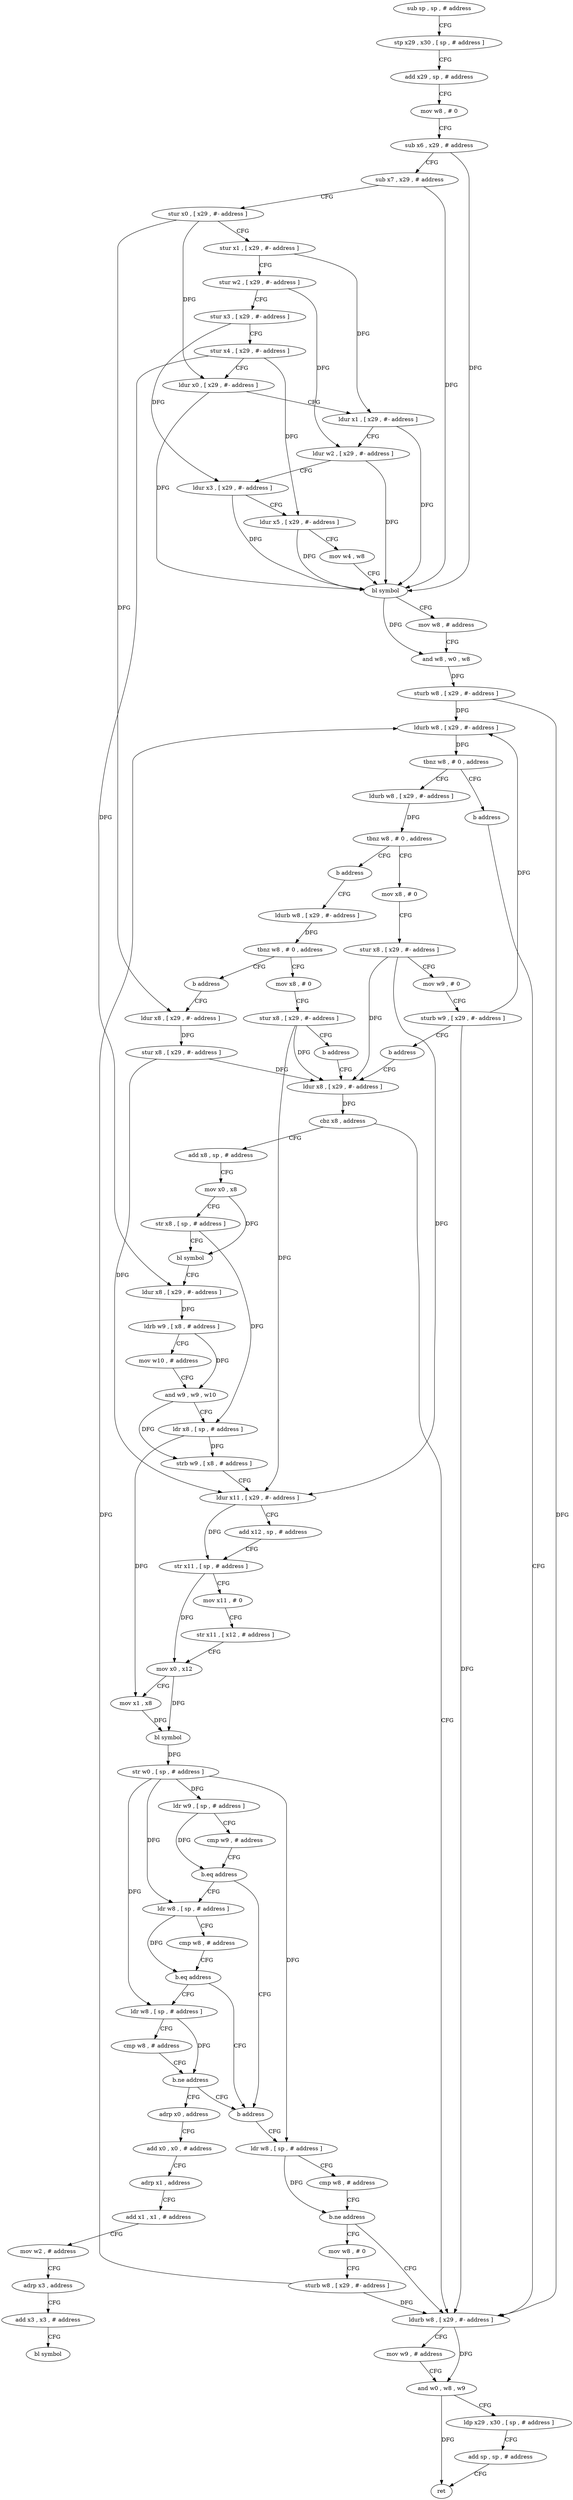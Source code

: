 digraph "func" {
"4208444" [label = "sub sp , sp , # address" ]
"4208448" [label = "stp x29 , x30 , [ sp , # address ]" ]
"4208452" [label = "add x29 , sp , # address" ]
"4208456" [label = "mov w8 , # 0" ]
"4208460" [label = "sub x6 , x29 , # address" ]
"4208464" [label = "sub x7 , x29 , # address" ]
"4208468" [label = "stur x0 , [ x29 , #- address ]" ]
"4208472" [label = "stur x1 , [ x29 , #- address ]" ]
"4208476" [label = "stur w2 , [ x29 , #- address ]" ]
"4208480" [label = "stur x3 , [ x29 , #- address ]" ]
"4208484" [label = "stur x4 , [ x29 , #- address ]" ]
"4208488" [label = "ldur x0 , [ x29 , #- address ]" ]
"4208492" [label = "ldur x1 , [ x29 , #- address ]" ]
"4208496" [label = "ldur w2 , [ x29 , #- address ]" ]
"4208500" [label = "ldur x3 , [ x29 , #- address ]" ]
"4208504" [label = "ldur x5 , [ x29 , #- address ]" ]
"4208508" [label = "mov w4 , w8" ]
"4208512" [label = "bl symbol" ]
"4208516" [label = "mov w8 , # address" ]
"4208520" [label = "and w8 , w0 , w8" ]
"4208524" [label = "sturb w8 , [ x29 , #- address ]" ]
"4208528" [label = "ldurb w8 , [ x29 , #- address ]" ]
"4208532" [label = "tbnz w8 , # 0 , address" ]
"4208540" [label = "ldurb w8 , [ x29 , #- address ]" ]
"4208536" [label = "b address" ]
"4208544" [label = "tbnz w8 , # 0 , address" ]
"4208552" [label = "mov x8 , # 0" ]
"4208548" [label = "b address" ]
"4208780" [label = "ldurb w8 , [ x29 , #- address ]" ]
"4208556" [label = "stur x8 , [ x29 , #- address ]" ]
"4208560" [label = "mov w9 , # 0" ]
"4208564" [label = "sturb w9 , [ x29 , #- address ]" ]
"4208568" [label = "b address" ]
"4208604" [label = "ldur x8 , [ x29 , #- address ]" ]
"4208572" [label = "ldurb w8 , [ x29 , #- address ]" ]
"4208784" [label = "mov w9 , # address" ]
"4208788" [label = "and w0 , w8 , w9" ]
"4208792" [label = "ldp x29 , x30 , [ sp , # address ]" ]
"4208796" [label = "add sp , sp , # address" ]
"4208800" [label = "ret" ]
"4208608" [label = "cbz x8 , address" ]
"4208612" [label = "add x8 , sp , # address" ]
"4208576" [label = "tbnz w8 , # 0 , address" ]
"4208584" [label = "mov x8 , # 0" ]
"4208580" [label = "b address" ]
"4208616" [label = "mov x0 , x8" ]
"4208620" [label = "str x8 , [ sp , # address ]" ]
"4208624" [label = "bl symbol" ]
"4208628" [label = "ldur x8 , [ x29 , #- address ]" ]
"4208632" [label = "ldrb w9 , [ x8 , # address ]" ]
"4208636" [label = "mov w10 , # address" ]
"4208640" [label = "and w9 , w9 , w10" ]
"4208644" [label = "ldr x8 , [ sp , # address ]" ]
"4208648" [label = "strb w9 , [ x8 , # address ]" ]
"4208652" [label = "ldur x11 , [ x29 , #- address ]" ]
"4208656" [label = "add x12 , sp , # address" ]
"4208660" [label = "str x11 , [ sp , # address ]" ]
"4208664" [label = "mov x11 , # 0" ]
"4208668" [label = "str x11 , [ x12 , # address ]" ]
"4208672" [label = "mov x0 , x12" ]
"4208676" [label = "mov x1 , x8" ]
"4208680" [label = "bl symbol" ]
"4208684" [label = "str w0 , [ sp , # address ]" ]
"4208688" [label = "ldr w9 , [ sp , # address ]" ]
"4208692" [label = "cmp w9 , # address" ]
"4208696" [label = "b.eq address" ]
"4208724" [label = "b address" ]
"4208700" [label = "ldr w8 , [ sp , # address ]" ]
"4208588" [label = "stur x8 , [ x29 , #- address ]" ]
"4208592" [label = "b address" ]
"4208596" [label = "ldur x8 , [ x29 , #- address ]" ]
"4208760" [label = "ldr w8 , [ sp , # address ]" ]
"4208704" [label = "cmp w8 , # address" ]
"4208708" [label = "b.eq address" ]
"4208712" [label = "ldr w8 , [ sp , # address ]" ]
"4208600" [label = "stur x8 , [ x29 , #- address ]" ]
"4208764" [label = "cmp w8 , # address" ]
"4208768" [label = "b.ne address" ]
"4208772" [label = "mov w8 , # 0" ]
"4208716" [label = "cmp w8 , # address" ]
"4208720" [label = "b.ne address" ]
"4208728" [label = "adrp x0 , address" ]
"4208776" [label = "sturb w8 , [ x29 , #- address ]" ]
"4208732" [label = "add x0 , x0 , # address" ]
"4208736" [label = "adrp x1 , address" ]
"4208740" [label = "add x1 , x1 , # address" ]
"4208744" [label = "mov w2 , # address" ]
"4208748" [label = "adrp x3 , address" ]
"4208752" [label = "add x3 , x3 , # address" ]
"4208756" [label = "bl symbol" ]
"4208444" -> "4208448" [ label = "CFG" ]
"4208448" -> "4208452" [ label = "CFG" ]
"4208452" -> "4208456" [ label = "CFG" ]
"4208456" -> "4208460" [ label = "CFG" ]
"4208460" -> "4208464" [ label = "CFG" ]
"4208460" -> "4208512" [ label = "DFG" ]
"4208464" -> "4208468" [ label = "CFG" ]
"4208464" -> "4208512" [ label = "DFG" ]
"4208468" -> "4208472" [ label = "CFG" ]
"4208468" -> "4208488" [ label = "DFG" ]
"4208468" -> "4208596" [ label = "DFG" ]
"4208472" -> "4208476" [ label = "CFG" ]
"4208472" -> "4208492" [ label = "DFG" ]
"4208476" -> "4208480" [ label = "CFG" ]
"4208476" -> "4208496" [ label = "DFG" ]
"4208480" -> "4208484" [ label = "CFG" ]
"4208480" -> "4208500" [ label = "DFG" ]
"4208484" -> "4208488" [ label = "CFG" ]
"4208484" -> "4208504" [ label = "DFG" ]
"4208484" -> "4208628" [ label = "DFG" ]
"4208488" -> "4208492" [ label = "CFG" ]
"4208488" -> "4208512" [ label = "DFG" ]
"4208492" -> "4208496" [ label = "CFG" ]
"4208492" -> "4208512" [ label = "DFG" ]
"4208496" -> "4208500" [ label = "CFG" ]
"4208496" -> "4208512" [ label = "DFG" ]
"4208500" -> "4208504" [ label = "CFG" ]
"4208500" -> "4208512" [ label = "DFG" ]
"4208504" -> "4208508" [ label = "CFG" ]
"4208504" -> "4208512" [ label = "DFG" ]
"4208508" -> "4208512" [ label = "CFG" ]
"4208512" -> "4208516" [ label = "CFG" ]
"4208512" -> "4208520" [ label = "DFG" ]
"4208516" -> "4208520" [ label = "CFG" ]
"4208520" -> "4208524" [ label = "DFG" ]
"4208524" -> "4208528" [ label = "DFG" ]
"4208524" -> "4208780" [ label = "DFG" ]
"4208528" -> "4208532" [ label = "DFG" ]
"4208532" -> "4208540" [ label = "CFG" ]
"4208532" -> "4208536" [ label = "CFG" ]
"4208540" -> "4208544" [ label = "DFG" ]
"4208536" -> "4208780" [ label = "CFG" ]
"4208544" -> "4208552" [ label = "CFG" ]
"4208544" -> "4208548" [ label = "CFG" ]
"4208552" -> "4208556" [ label = "CFG" ]
"4208548" -> "4208572" [ label = "CFG" ]
"4208780" -> "4208784" [ label = "CFG" ]
"4208780" -> "4208788" [ label = "DFG" ]
"4208556" -> "4208560" [ label = "CFG" ]
"4208556" -> "4208604" [ label = "DFG" ]
"4208556" -> "4208652" [ label = "DFG" ]
"4208560" -> "4208564" [ label = "CFG" ]
"4208564" -> "4208568" [ label = "CFG" ]
"4208564" -> "4208528" [ label = "DFG" ]
"4208564" -> "4208780" [ label = "DFG" ]
"4208568" -> "4208604" [ label = "CFG" ]
"4208604" -> "4208608" [ label = "DFG" ]
"4208572" -> "4208576" [ label = "DFG" ]
"4208784" -> "4208788" [ label = "CFG" ]
"4208788" -> "4208792" [ label = "CFG" ]
"4208788" -> "4208800" [ label = "DFG" ]
"4208792" -> "4208796" [ label = "CFG" ]
"4208796" -> "4208800" [ label = "CFG" ]
"4208608" -> "4208780" [ label = "CFG" ]
"4208608" -> "4208612" [ label = "CFG" ]
"4208612" -> "4208616" [ label = "CFG" ]
"4208576" -> "4208584" [ label = "CFG" ]
"4208576" -> "4208580" [ label = "CFG" ]
"4208584" -> "4208588" [ label = "CFG" ]
"4208580" -> "4208596" [ label = "CFG" ]
"4208616" -> "4208620" [ label = "CFG" ]
"4208616" -> "4208624" [ label = "DFG" ]
"4208620" -> "4208624" [ label = "CFG" ]
"4208620" -> "4208644" [ label = "DFG" ]
"4208624" -> "4208628" [ label = "CFG" ]
"4208628" -> "4208632" [ label = "DFG" ]
"4208632" -> "4208636" [ label = "CFG" ]
"4208632" -> "4208640" [ label = "DFG" ]
"4208636" -> "4208640" [ label = "CFG" ]
"4208640" -> "4208644" [ label = "CFG" ]
"4208640" -> "4208648" [ label = "DFG" ]
"4208644" -> "4208648" [ label = "DFG" ]
"4208644" -> "4208676" [ label = "DFG" ]
"4208648" -> "4208652" [ label = "CFG" ]
"4208652" -> "4208656" [ label = "CFG" ]
"4208652" -> "4208660" [ label = "DFG" ]
"4208656" -> "4208660" [ label = "CFG" ]
"4208660" -> "4208664" [ label = "CFG" ]
"4208660" -> "4208672" [ label = "DFG" ]
"4208664" -> "4208668" [ label = "CFG" ]
"4208668" -> "4208672" [ label = "CFG" ]
"4208672" -> "4208676" [ label = "CFG" ]
"4208672" -> "4208680" [ label = "DFG" ]
"4208676" -> "4208680" [ label = "DFG" ]
"4208680" -> "4208684" [ label = "DFG" ]
"4208684" -> "4208688" [ label = "DFG" ]
"4208684" -> "4208700" [ label = "DFG" ]
"4208684" -> "4208760" [ label = "DFG" ]
"4208684" -> "4208712" [ label = "DFG" ]
"4208688" -> "4208692" [ label = "CFG" ]
"4208688" -> "4208696" [ label = "DFG" ]
"4208692" -> "4208696" [ label = "CFG" ]
"4208696" -> "4208724" [ label = "CFG" ]
"4208696" -> "4208700" [ label = "CFG" ]
"4208724" -> "4208760" [ label = "CFG" ]
"4208700" -> "4208704" [ label = "CFG" ]
"4208700" -> "4208708" [ label = "DFG" ]
"4208588" -> "4208592" [ label = "CFG" ]
"4208588" -> "4208604" [ label = "DFG" ]
"4208588" -> "4208652" [ label = "DFG" ]
"4208592" -> "4208604" [ label = "CFG" ]
"4208596" -> "4208600" [ label = "DFG" ]
"4208760" -> "4208764" [ label = "CFG" ]
"4208760" -> "4208768" [ label = "DFG" ]
"4208704" -> "4208708" [ label = "CFG" ]
"4208708" -> "4208724" [ label = "CFG" ]
"4208708" -> "4208712" [ label = "CFG" ]
"4208712" -> "4208716" [ label = "CFG" ]
"4208712" -> "4208720" [ label = "DFG" ]
"4208600" -> "4208604" [ label = "DFG" ]
"4208600" -> "4208652" [ label = "DFG" ]
"4208764" -> "4208768" [ label = "CFG" ]
"4208768" -> "4208780" [ label = "CFG" ]
"4208768" -> "4208772" [ label = "CFG" ]
"4208772" -> "4208776" [ label = "CFG" ]
"4208716" -> "4208720" [ label = "CFG" ]
"4208720" -> "4208728" [ label = "CFG" ]
"4208720" -> "4208724" [ label = "CFG" ]
"4208728" -> "4208732" [ label = "CFG" ]
"4208776" -> "4208780" [ label = "DFG" ]
"4208776" -> "4208528" [ label = "DFG" ]
"4208732" -> "4208736" [ label = "CFG" ]
"4208736" -> "4208740" [ label = "CFG" ]
"4208740" -> "4208744" [ label = "CFG" ]
"4208744" -> "4208748" [ label = "CFG" ]
"4208748" -> "4208752" [ label = "CFG" ]
"4208752" -> "4208756" [ label = "CFG" ]
}
